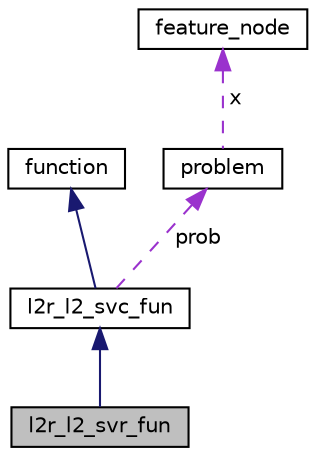 digraph "l2r_l2_svr_fun"
{
  edge [fontname="Helvetica",fontsize="10",labelfontname="Helvetica",labelfontsize="10"];
  node [fontname="Helvetica",fontsize="10",shape=record];
  Node1 [label="l2r_l2_svr_fun",height=0.2,width=0.4,color="black", fillcolor="grey75", style="filled", fontcolor="black"];
  Node2 -> Node1 [dir="back",color="midnightblue",fontsize="10",style="solid",fontname="Helvetica"];
  Node2 [label="l2r_l2_svc_fun",height=0.2,width=0.4,color="black", fillcolor="white", style="filled",URL="$classl2r__l2__svc__fun.html"];
  Node3 -> Node2 [dir="back",color="midnightblue",fontsize="10",style="solid",fontname="Helvetica"];
  Node3 [label="function",height=0.2,width=0.4,color="black", fillcolor="white", style="filled",URL="$classfunction.html"];
  Node4 -> Node2 [dir="back",color="darkorchid3",fontsize="10",style="dashed",label=" prob" ,fontname="Helvetica"];
  Node4 [label="problem",height=0.2,width=0.4,color="black", fillcolor="white", style="filled",URL="$structproblem.html"];
  Node5 -> Node4 [dir="back",color="darkorchid3",fontsize="10",style="dashed",label=" x" ,fontname="Helvetica"];
  Node5 [label="feature_node",height=0.2,width=0.4,color="black", fillcolor="white", style="filled",URL="$structfeature__node.html"];
}

